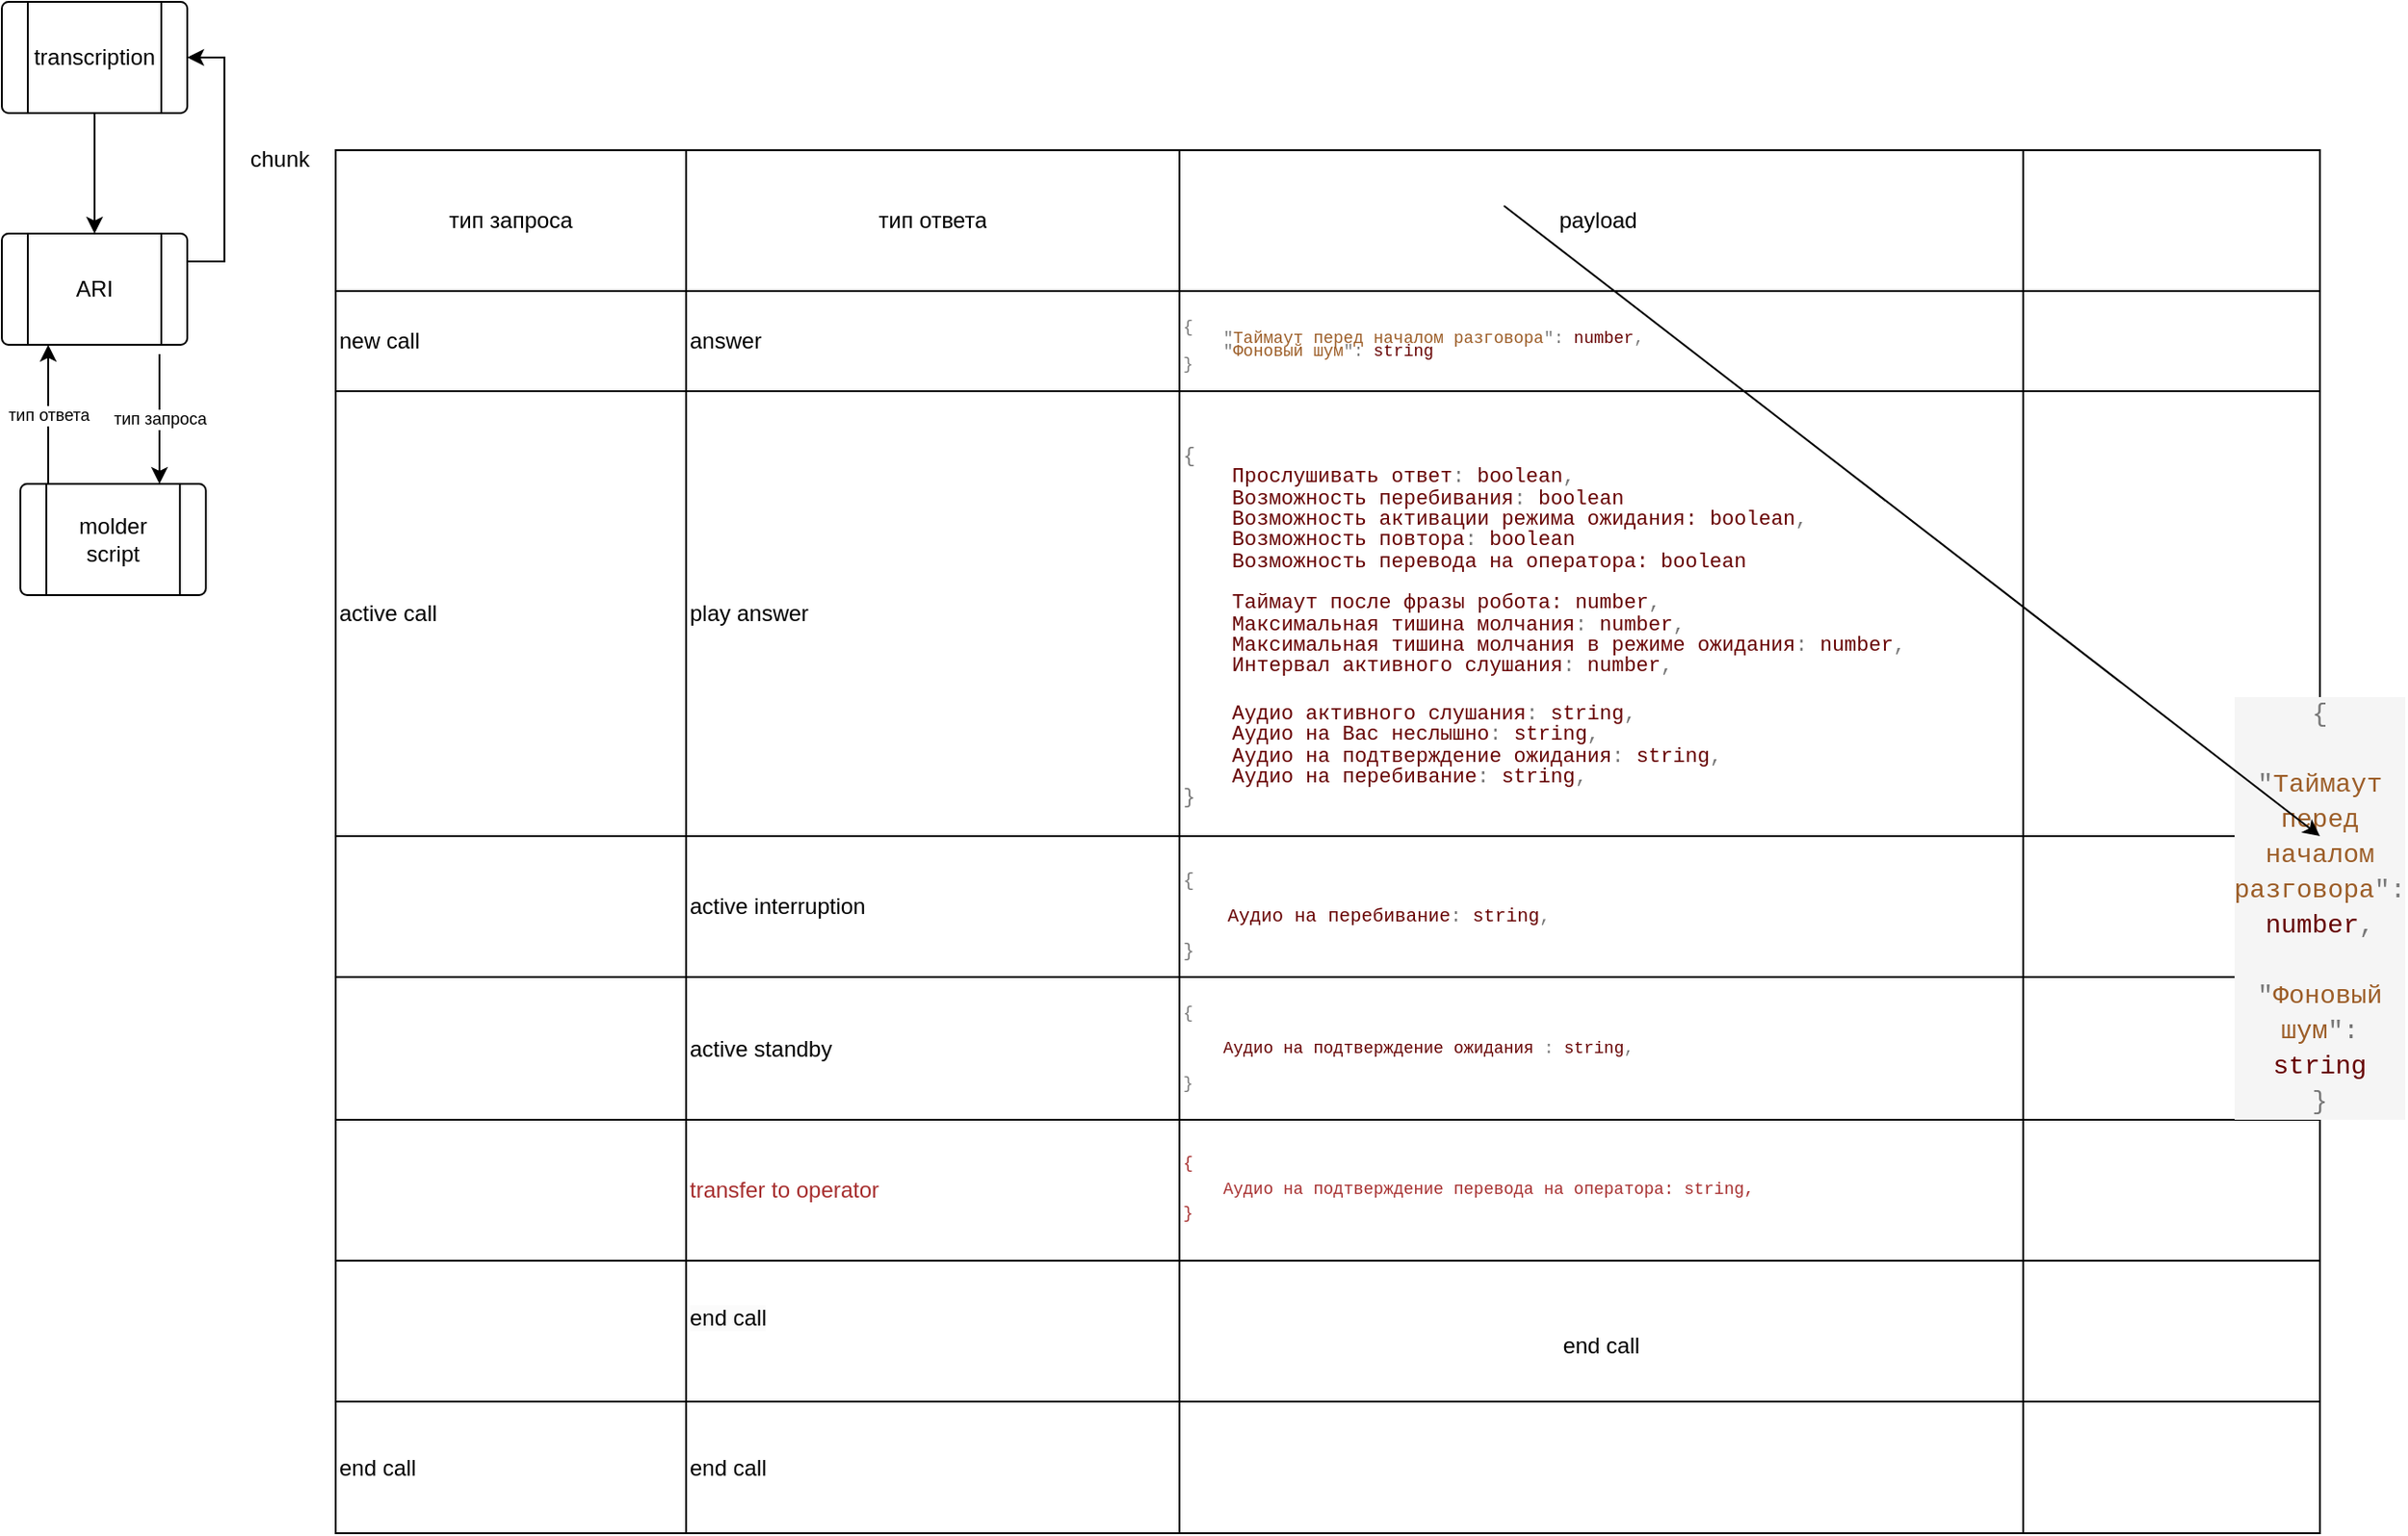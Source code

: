 <mxfile version="20.8.3" type="github">
  <diagram id="R2lEEEUBdFMjLlhIrx00" name="Page-1">
    <mxGraphModel dx="1061" dy="614" grid="1" gridSize="10" guides="1" tooltips="1" connect="1" arrows="1" fold="1" page="1" pageScale="1" pageWidth="850" pageHeight="1100" math="0" shadow="0" extFonts="Permanent Marker^https://fonts.googleapis.com/css?family=Permanent+Marker">
      <root>
        <object label="" id="0">
          <mxCell />
        </object>
        <mxCell id="1" parent="0" />
        <mxCell id="zZJDBr4B8ybU85FiS5dK-38" value="" style="group" vertex="1" connectable="0" parent="1">
          <mxGeometry x="50" y="320" width="100" height="60" as="geometry" />
        </mxCell>
        <mxCell id="zZJDBr4B8ybU85FiS5dK-36" value="" style="verticalLabelPosition=bottom;verticalAlign=top;html=1;shape=process;whiteSpace=wrap;rounded=1;size=0.14;arcSize=6;" vertex="1" parent="zZJDBr4B8ybU85FiS5dK-38">
          <mxGeometry width="100" height="60" as="geometry" />
        </mxCell>
        <mxCell id="zZJDBr4B8ybU85FiS5dK-37" value="molder&lt;br&gt;script" style="text;html=1;strokeColor=none;fillColor=none;align=center;verticalAlign=middle;whiteSpace=wrap;rounded=0;" vertex="1" parent="zZJDBr4B8ybU85FiS5dK-38">
          <mxGeometry x="20" y="15" width="60" height="30" as="geometry" />
        </mxCell>
        <mxCell id="zZJDBr4B8ybU85FiS5dK-39" value="" style="group" vertex="1" connectable="0" parent="1">
          <mxGeometry x="40" y="170" width="100" height="60" as="geometry" />
        </mxCell>
        <mxCell id="zZJDBr4B8ybU85FiS5dK-34" value="" style="verticalLabelPosition=bottom;verticalAlign=top;html=1;shape=process;whiteSpace=wrap;rounded=1;size=0.14;arcSize=6;" vertex="1" parent="zZJDBr4B8ybU85FiS5dK-39">
          <mxGeometry y="15" width="100" height="60" as="geometry" />
        </mxCell>
        <mxCell id="zZJDBr4B8ybU85FiS5dK-35" value="ARI" style="text;html=1;strokeColor=none;fillColor=none;align=center;verticalAlign=middle;whiteSpace=wrap;rounded=0;" vertex="1" parent="zZJDBr4B8ybU85FiS5dK-39">
          <mxGeometry x="20" y="30" width="60" height="30" as="geometry" />
        </mxCell>
        <mxCell id="zZJDBr4B8ybU85FiS5dK-40" value="" style="group" vertex="1" connectable="0" parent="1">
          <mxGeometry x="40" y="60" width="100" height="60" as="geometry" />
        </mxCell>
        <mxCell id="zZJDBr4B8ybU85FiS5dK-32" value="" style="verticalLabelPosition=bottom;verticalAlign=top;html=1;shape=process;whiteSpace=wrap;rounded=1;size=0.14;arcSize=6;" vertex="1" parent="zZJDBr4B8ybU85FiS5dK-40">
          <mxGeometry width="100" height="60" as="geometry" />
        </mxCell>
        <mxCell id="zZJDBr4B8ybU85FiS5dK-33" value="transcription" style="text;html=1;strokeColor=none;fillColor=none;align=center;verticalAlign=middle;whiteSpace=wrap;rounded=0;" vertex="1" parent="zZJDBr4B8ybU85FiS5dK-40">
          <mxGeometry x="20" y="15" width="60" height="30" as="geometry" />
        </mxCell>
        <mxCell id="zZJDBr4B8ybU85FiS5dK-45" value="" style="edgeStyle=orthogonalEdgeStyle;rounded=0;orthogonalLoop=1;jettySize=auto;html=1;entryX=1;entryY=0.5;entryDx=0;entryDy=0;" edge="1" parent="1" source="zZJDBr4B8ybU85FiS5dK-34" target="zZJDBr4B8ybU85FiS5dK-32">
          <mxGeometry relative="1" as="geometry">
            <Array as="points">
              <mxPoint x="160" y="200" />
              <mxPoint x="160" y="90" />
            </Array>
          </mxGeometry>
        </mxCell>
        <mxCell id="zZJDBr4B8ybU85FiS5dK-46" value="chunk" style="text;html=1;strokeColor=none;fillColor=none;align=center;verticalAlign=middle;whiteSpace=wrap;rounded=0;" vertex="1" parent="1">
          <mxGeometry x="160" y="130" width="60" height="30" as="geometry" />
        </mxCell>
        <mxCell id="zZJDBr4B8ybU85FiS5dK-48" style="edgeStyle=orthogonalEdgeStyle;rounded=0;orthogonalLoop=1;jettySize=auto;html=1;exitX=0.5;exitY=1;exitDx=0;exitDy=0;entryX=0.5;entryY=0;entryDx=0;entryDy=0;" edge="1" parent="1" source="zZJDBr4B8ybU85FiS5dK-32" target="zZJDBr4B8ybU85FiS5dK-34">
          <mxGeometry relative="1" as="geometry" />
        </mxCell>
        <mxCell id="zZJDBr4B8ybU85FiS5dK-64" value="" style="shape=table;startSize=0;container=1;collapsible=0;childLayout=tableLayout;" vertex="1" parent="1">
          <mxGeometry x="220" y="140" width="1070" height="746" as="geometry" />
        </mxCell>
        <mxCell id="zZJDBr4B8ybU85FiS5dK-65" value="" style="shape=tableRow;horizontal=0;startSize=0;swimlaneHead=0;swimlaneBody=0;top=0;left=0;bottom=0;right=0;collapsible=0;dropTarget=0;fillColor=none;points=[[0,0.5],[1,0.5]];portConstraint=eastwest;" vertex="1" parent="zZJDBr4B8ybU85FiS5dK-64">
          <mxGeometry width="1070" height="76" as="geometry" />
        </mxCell>
        <mxCell id="zZJDBr4B8ybU85FiS5dK-66" value="тип запроса" style="shape=partialRectangle;html=1;whiteSpace=wrap;connectable=0;overflow=hidden;fillColor=none;top=0;left=0;bottom=0;right=0;pointerEvents=1;" vertex="1" parent="zZJDBr4B8ybU85FiS5dK-65">
          <mxGeometry width="189" height="76" as="geometry">
            <mxRectangle width="189" height="76" as="alternateBounds" />
          </mxGeometry>
        </mxCell>
        <mxCell id="zZJDBr4B8ybU85FiS5dK-67" value="тип ответа" style="shape=partialRectangle;html=1;whiteSpace=wrap;connectable=0;overflow=hidden;fillColor=none;top=0;left=0;bottom=0;right=0;pointerEvents=1;" vertex="1" parent="zZJDBr4B8ybU85FiS5dK-65">
          <mxGeometry x="189" width="266" height="76" as="geometry">
            <mxRectangle width="266" height="76" as="alternateBounds" />
          </mxGeometry>
        </mxCell>
        <mxCell id="zZJDBr4B8ybU85FiS5dK-68" value="payload&amp;nbsp;" style="shape=partialRectangle;html=1;whiteSpace=wrap;connectable=0;overflow=hidden;fillColor=none;top=0;left=0;bottom=0;right=0;pointerEvents=1;" vertex="1" parent="zZJDBr4B8ybU85FiS5dK-65">
          <mxGeometry x="455" width="455" height="76" as="geometry">
            <mxRectangle width="455" height="76" as="alternateBounds" />
          </mxGeometry>
        </mxCell>
        <mxCell id="zZJDBr4B8ybU85FiS5dK-69" value="" style="shape=partialRectangle;html=1;whiteSpace=wrap;connectable=0;overflow=hidden;fillColor=none;top=0;left=0;bottom=0;right=0;pointerEvents=1;" vertex="1" parent="zZJDBr4B8ybU85FiS5dK-65">
          <mxGeometry x="910" width="160" height="76" as="geometry">
            <mxRectangle width="160" height="76" as="alternateBounds" />
          </mxGeometry>
        </mxCell>
        <mxCell id="zZJDBr4B8ybU85FiS5dK-70" value="" style="shape=tableRow;horizontal=0;startSize=0;swimlaneHead=0;swimlaneBody=0;top=0;left=0;bottom=0;right=0;collapsible=0;dropTarget=0;fillColor=none;points=[[0,0.5],[1,0.5]];portConstraint=eastwest;" vertex="1" parent="zZJDBr4B8ybU85FiS5dK-64">
          <mxGeometry y="76" width="1070" height="54" as="geometry" />
        </mxCell>
        <mxCell id="zZJDBr4B8ybU85FiS5dK-71" value="new call" style="shape=partialRectangle;html=1;whiteSpace=wrap;connectable=0;overflow=hidden;fillColor=none;top=0;left=0;bottom=0;right=0;pointerEvents=1;align=left;" vertex="1" parent="zZJDBr4B8ybU85FiS5dK-70">
          <mxGeometry width="189" height="54" as="geometry">
            <mxRectangle width="189" height="54" as="alternateBounds" />
          </mxGeometry>
        </mxCell>
        <mxCell id="zZJDBr4B8ybU85FiS5dK-72" value="answer" style="shape=partialRectangle;html=1;whiteSpace=wrap;connectable=0;overflow=hidden;fillColor=none;top=0;left=0;bottom=0;right=0;pointerEvents=1;align=left;" vertex="1" parent="zZJDBr4B8ybU85FiS5dK-70">
          <mxGeometry x="189" width="266" height="54" as="geometry">
            <mxRectangle width="266" height="54" as="alternateBounds" />
          </mxGeometry>
        </mxCell>
        <mxCell id="zZJDBr4B8ybU85FiS5dK-73" value="&lt;font style=&quot;font-size: 9px;&quot;&gt;&lt;br&gt;&lt;/font&gt;&lt;div style=&quot;border-color: var(--border-color); color: rgb(51, 51, 51); font-family: Consolas, &amp;quot;Courier New&amp;quot;, monospace; font-style: normal; font-variant-ligatures: normal; font-variant-caps: normal; font-weight: 400; letter-spacing: normal; orphans: 2; text-indent: 0px; text-transform: none; widows: 2; word-spacing: 0px; -webkit-text-stroke-width: 0px; text-decoration-thickness: initial; text-decoration-style: initial; text-decoration-color: initial; line-height: 6.6px; font-size: 9px;&quot;&gt;&lt;span style=&quot;border-color: var(--border-color); color: rgb(119, 119, 119);&quot;&gt;&lt;font style=&quot;font-size: 9px;&quot;&gt;{&lt;/font&gt;&lt;/span&gt;&lt;/div&gt;&lt;div style=&quot;border-color: var(--border-color); color: rgb(51, 51, 51); font-family: Consolas, &amp;quot;Courier New&amp;quot;, monospace; font-style: normal; font-variant-ligatures: normal; font-variant-caps: normal; font-weight: 400; letter-spacing: normal; orphans: 2; text-indent: 0px; text-transform: none; widows: 2; word-spacing: 0px; -webkit-text-stroke-width: 0px; text-decoration-thickness: initial; text-decoration-style: initial; text-decoration-color: initial; line-height: 6.6px; font-size: 9px;&quot;&gt;&lt;font style=&quot;font-size: 9px;&quot;&gt;&amp;nbsp; &amp;nbsp;&lt;span&gt;&amp;nbsp;&lt;/span&gt;&lt;span style=&quot;border-color: var(--border-color); color: rgb(119, 119, 119);&quot;&gt;&quot;&lt;/span&gt;&lt;span style=&quot;border-color: var(--border-color); color: rgb(156, 93, 39);&quot;&gt;Таймаут перед началом разговора&lt;/span&gt;&lt;span style=&quot;border-color: var(--border-color); color: rgb(119, 119, 119);&quot;&gt;&quot;&lt;/span&gt;&lt;span style=&quot;border-color: var(--border-color); color: rgb(119, 119, 119);&quot;&gt;:&lt;/span&gt;&lt;span&gt;&amp;nbsp;&lt;/span&gt;&lt;span style=&quot;border-color: var(--border-color); color: rgb(102, 0, 0);&quot;&gt;number&lt;/span&gt;&lt;span style=&quot;border-color: var(--border-color); color: rgb(119, 119, 119);&quot;&gt;,&lt;/span&gt;&lt;/font&gt;&lt;/div&gt;&lt;div style=&quot;border-color: var(--border-color); color: rgb(51, 51, 51); font-family: Consolas, &amp;quot;Courier New&amp;quot;, monospace; font-style: normal; font-variant-ligatures: normal; font-variant-caps: normal; font-weight: 400; letter-spacing: normal; orphans: 2; text-indent: 0px; text-transform: none; widows: 2; word-spacing: 0px; -webkit-text-stroke-width: 0px; text-decoration-thickness: initial; text-decoration-style: initial; text-decoration-color: initial; line-height: 6.6px; font-size: 9px;&quot;&gt;&lt;font style=&quot;font-size: 9px;&quot;&gt;&amp;nbsp; &amp;nbsp;&lt;span&gt;&amp;nbsp;&lt;/span&gt;&lt;span style=&quot;border-color: var(--border-color); color: rgb(119, 119, 119);&quot;&gt;&quot;&lt;/span&gt;&lt;span style=&quot;border-color: var(--border-color); color: rgb(156, 93, 39);&quot;&gt;Фоновый шум&lt;/span&gt;&lt;span style=&quot;border-color: var(--border-color); color: rgb(119, 119, 119);&quot;&gt;&quot;&lt;/span&gt;&lt;span style=&quot;border-color: var(--border-color); color: rgb(119, 119, 119);&quot;&gt;:&lt;/span&gt;&lt;span&gt;&amp;nbsp;&lt;/span&gt;&lt;span style=&quot;border-color: var(--border-color); color: rgb(102, 0, 0);&quot;&gt;string&lt;/span&gt;&lt;/font&gt;&lt;/div&gt;&lt;div style=&quot;border-color: var(--border-color); color: rgb(51, 51, 51); font-family: Consolas, &amp;quot;Courier New&amp;quot;, monospace; font-style: normal; font-variant-ligatures: normal; font-variant-caps: normal; font-weight: 400; letter-spacing: normal; orphans: 2; text-indent: 0px; text-transform: none; widows: 2; word-spacing: 0px; -webkit-text-stroke-width: 0px; text-decoration-thickness: initial; text-decoration-style: initial; text-decoration-color: initial; line-height: 6.6px; font-size: 9px;&quot;&gt;&lt;span style=&quot;border-color: var(--border-color); color: rgb(119, 119, 119);&quot;&gt;&lt;font style=&quot;font-size: 9px;&quot;&gt;}&lt;/font&gt;&lt;/span&gt;&lt;/div&gt;&lt;br&gt;" style="shape=partialRectangle;html=1;whiteSpace=wrap;connectable=0;overflow=hidden;fillColor=none;top=0;left=0;bottom=0;right=0;pointerEvents=1;align=left;" vertex="1" parent="zZJDBr4B8ybU85FiS5dK-70">
          <mxGeometry x="455" width="455" height="54" as="geometry">
            <mxRectangle width="455" height="54" as="alternateBounds" />
          </mxGeometry>
        </mxCell>
        <mxCell id="zZJDBr4B8ybU85FiS5dK-74" value="" style="shape=partialRectangle;html=1;whiteSpace=wrap;connectable=0;overflow=hidden;fillColor=none;top=0;left=0;bottom=0;right=0;pointerEvents=1;" vertex="1" parent="zZJDBr4B8ybU85FiS5dK-70">
          <mxGeometry x="910" width="160" height="54" as="geometry">
            <mxRectangle width="160" height="54" as="alternateBounds" />
          </mxGeometry>
        </mxCell>
        <mxCell id="zZJDBr4B8ybU85FiS5dK-75" value="" style="shape=tableRow;horizontal=0;startSize=0;swimlaneHead=0;swimlaneBody=0;top=0;left=0;bottom=0;right=0;collapsible=0;dropTarget=0;fillColor=none;points=[[0,0.5],[1,0.5]];portConstraint=eastwest;" vertex="1" parent="zZJDBr4B8ybU85FiS5dK-64">
          <mxGeometry y="130" width="1070" height="240" as="geometry" />
        </mxCell>
        <mxCell id="zZJDBr4B8ybU85FiS5dK-76" value="active call" style="shape=partialRectangle;html=1;whiteSpace=wrap;connectable=0;overflow=hidden;fillColor=none;top=0;left=0;bottom=0;right=0;pointerEvents=1;align=left;" vertex="1" parent="zZJDBr4B8ybU85FiS5dK-75">
          <mxGeometry width="189" height="240" as="geometry">
            <mxRectangle width="189" height="240" as="alternateBounds" />
          </mxGeometry>
        </mxCell>
        <mxCell id="zZJDBr4B8ybU85FiS5dK-77" value="play answer" style="shape=partialRectangle;html=1;whiteSpace=wrap;connectable=0;overflow=hidden;fillColor=none;top=0;left=0;bottom=0;right=0;pointerEvents=1;align=left;" vertex="1" parent="zZJDBr4B8ybU85FiS5dK-75">
          <mxGeometry x="189" width="266" height="240" as="geometry">
            <mxRectangle width="266" height="240" as="alternateBounds" />
          </mxGeometry>
        </mxCell>
        <mxCell id="zZJDBr4B8ybU85FiS5dK-78" value="&lt;br&gt;&lt;div style=&quot;border-color: var(--border-color); color: rgb(51, 51, 51); font-family: Consolas, &amp;quot;Courier New&amp;quot;, monospace; font-size: 11px; font-style: normal; font-variant-ligatures: normal; font-variant-caps: normal; font-weight: 400; letter-spacing: normal; orphans: 2; text-indent: 0px; text-transform: none; widows: 2; word-spacing: 0px; -webkit-text-stroke-width: 0px; text-decoration-thickness: initial; text-decoration-style: initial; text-decoration-color: initial; line-height: 11.33px;&quot;&gt;&lt;span style=&quot;border-color: var(--border-color); color: rgb(119, 119, 119);&quot;&gt;{&lt;/span&gt;&lt;/div&gt;&lt;div style=&quot;border-color: var(--border-color); color: rgb(51, 51, 51); font-family: Consolas, &amp;quot;Courier New&amp;quot;, monospace; font-size: 11px; font-style: normal; font-variant-ligatures: normal; font-variant-caps: normal; font-weight: 400; letter-spacing: normal; orphans: 2; text-indent: 0px; text-transform: none; widows: 2; word-spacing: 0px; -webkit-text-stroke-width: 0px; text-decoration-thickness: initial; text-decoration-style: initial; text-decoration-color: initial; line-height: 11.33px;&quot;&gt;&amp;nbsp; &amp;nbsp;&lt;span&gt;&amp;nbsp;&lt;/span&gt;&lt;span style=&quot;border-color: var(--border-color); color: rgb(102, 0, 0);&quot;&gt;Прослушивать&lt;/span&gt;&lt;span&gt;&amp;nbsp;&lt;/span&gt;&lt;span style=&quot;border-color: var(--border-color); color: rgb(102, 0, 0);&quot;&gt;ответ&lt;/span&gt;&lt;span style=&quot;border-color: var(--border-color); color: rgb(119, 119, 119);&quot;&gt;:&lt;/span&gt;&lt;span&gt;&amp;nbsp;&lt;/span&gt;&lt;span style=&quot;border-color: var(--border-color); color: rgb(102, 0, 0);&quot;&gt;boolean&lt;/span&gt;&lt;span style=&quot;border-color: var(--border-color); color: rgb(119, 119, 119);&quot;&gt;,&lt;/span&gt;&lt;/div&gt;&lt;div style=&quot;border-color: var(--border-color); color: rgb(51, 51, 51); font-family: Consolas, &amp;quot;Courier New&amp;quot;, monospace; font-size: 11px; font-style: normal; font-variant-ligatures: normal; font-variant-caps: normal; font-weight: 400; letter-spacing: normal; orphans: 2; text-indent: 0px; text-transform: none; widows: 2; word-spacing: 0px; -webkit-text-stroke-width: 0px; text-decoration-thickness: initial; text-decoration-style: initial; text-decoration-color: initial; line-height: 11.33px;&quot;&gt;&amp;nbsp; &amp;nbsp;&lt;span&gt;&amp;nbsp;&lt;/span&gt;&lt;span style=&quot;border-color: var(--border-color); color: rgb(102, 0, 0);&quot;&gt;Возможность&lt;/span&gt;&lt;span&gt;&amp;nbsp;&lt;/span&gt;&lt;span style=&quot;border-color: var(--border-color); color: rgb(102, 0, 0);&quot;&gt;перебивания&lt;/span&gt;&lt;span style=&quot;border-color: var(--border-color); color: rgb(119, 119, 119);&quot;&gt;:&lt;/span&gt;&lt;span&gt;&amp;nbsp;&lt;/span&gt;&lt;span style=&quot;border-color: var(--border-color); color: rgb(102, 0, 0);&quot;&gt;boolean&lt;/span&gt;&lt;/div&gt;&lt;div style=&quot;border-color: var(--border-color); color: rgb(51, 51, 51); font-family: Consolas, &amp;quot;Courier New&amp;quot;, monospace; font-size: 11px; font-style: normal; font-variant-ligatures: normal; font-variant-caps: normal; font-weight: 400; letter-spacing: normal; orphans: 2; text-indent: 0px; text-transform: none; widows: 2; word-spacing: 0px; -webkit-text-stroke-width: 0px; text-decoration-thickness: initial; text-decoration-style: initial; text-decoration-color: initial; line-height: 11.33px;&quot;&gt;&amp;nbsp; &amp;nbsp;&lt;span&gt;&amp;nbsp;&lt;/span&gt;&lt;span style=&quot;border-color: var(--border-color); color: rgb(102, 0, 0);&quot;&gt;Возможность&lt;/span&gt;&lt;span&gt;&amp;nbsp;&lt;/span&gt;&lt;span style=&quot;border-color: var(--border-color); color: rgb(102, 0, 0);&quot;&gt;активации&lt;/span&gt;&lt;span&gt;&amp;nbsp;&lt;/span&gt;&lt;span style=&quot;border-color: var(--border-color); color: rgb(102, 0, 0);&quot;&gt;режима&lt;/span&gt;&lt;span&gt;&amp;nbsp;&lt;/span&gt;&lt;span style=&quot;border-color: var(--border-color); color: rgb(102, 0, 0);&quot;&gt;ожидания:&lt;/span&gt;&lt;span&gt;&amp;nbsp;&lt;/span&gt;&lt;span style=&quot;border-color: var(--border-color); color: rgb(102, 0, 0);&quot;&gt;boolean&lt;/span&gt;&lt;span style=&quot;border-color: var(--border-color); color: rgb(119, 119, 119);&quot;&gt;,&lt;/span&gt;&lt;/div&gt;&lt;div style=&quot;border-color: var(--border-color); color: rgb(51, 51, 51); font-family: Consolas, &amp;quot;Courier New&amp;quot;, monospace; font-size: 11px; font-style: normal; font-variant-ligatures: normal; font-variant-caps: normal; font-weight: 400; letter-spacing: normal; orphans: 2; text-indent: 0px; text-transform: none; widows: 2; word-spacing: 0px; -webkit-text-stroke-width: 0px; text-decoration-thickness: initial; text-decoration-style: initial; text-decoration-color: initial; line-height: 11.33px;&quot;&gt;&amp;nbsp; &amp;nbsp;&lt;span&gt;&amp;nbsp;&lt;/span&gt;&lt;span style=&quot;border-color: var(--border-color); color: rgb(102, 0, 0);&quot;&gt;Возможность&lt;/span&gt;&lt;span&gt;&amp;nbsp;&lt;/span&gt;&lt;span style=&quot;border-color: var(--border-color); color: rgb(102, 0, 0);&quot;&gt;повтора&lt;/span&gt;&lt;span style=&quot;border-color: var(--border-color); color: rgb(119, 119, 119);&quot;&gt;:&lt;/span&gt;&lt;span&gt;&amp;nbsp;&lt;/span&gt;&lt;span style=&quot;border-color: var(--border-color); color: rgb(102, 0, 0);&quot;&gt;boolean&lt;/span&gt;&lt;/div&gt;&lt;div style=&quot;border-color: var(--border-color); color: rgb(51, 51, 51); font-family: Consolas, &amp;quot;Courier New&amp;quot;, monospace; font-size: 11px; font-style: normal; font-variant-ligatures: normal; font-variant-caps: normal; font-weight: 400; letter-spacing: normal; orphans: 2; text-indent: 0px; text-transform: none; widows: 2; word-spacing: 0px; -webkit-text-stroke-width: 0px; text-decoration-thickness: initial; text-decoration-style: initial; text-decoration-color: initial; line-height: 11.33px;&quot;&gt;&amp;nbsp; &amp;nbsp;&lt;span&gt;&amp;nbsp;&lt;/span&gt;&lt;span style=&quot;border-color: var(--border-color); color: rgb(102, 0, 0);&quot;&gt;Возможность&lt;/span&gt;&lt;span&gt;&amp;nbsp;&lt;/span&gt;&lt;span style=&quot;border-color: var(--border-color); color: rgb(102, 0, 0);&quot;&gt;перевода&lt;/span&gt;&lt;span&gt;&amp;nbsp;&lt;/span&gt;&lt;span style=&quot;border-color: var(--border-color); color: rgb(102, 0, 0);&quot;&gt;на&lt;/span&gt;&lt;span&gt;&amp;nbsp;&lt;/span&gt;&lt;span style=&quot;border-color: var(--border-color); color: rgb(102, 0, 0);&quot;&gt;оператора&lt;/span&gt;&lt;span style=&quot;border-color: var(--border-color); color: rgb(102, 0, 0);&quot;&gt;: boolean&lt;/span&gt;&lt;/div&gt;&lt;div style=&quot;border-color: var(--border-color); color: rgb(51, 51, 51); font-family: Consolas, &amp;quot;Courier New&amp;quot;, monospace; font-size: 11px; font-style: normal; font-variant-ligatures: normal; font-variant-caps: normal; font-weight: 400; letter-spacing: normal; orphans: 2; text-indent: 0px; text-transform: none; widows: 2; word-spacing: 0px; -webkit-text-stroke-width: 0px; text-decoration-thickness: initial; text-decoration-style: initial; text-decoration-color: initial; line-height: 11.33px;&quot;&gt;&amp;nbsp; &amp;nbsp;&lt;/div&gt;&lt;div style=&quot;border-color: var(--border-color); color: rgb(51, 51, 51); font-family: Consolas, &amp;quot;Courier New&amp;quot;, monospace; font-size: 11px; font-style: normal; font-variant-ligatures: normal; font-variant-caps: normal; font-weight: 400; letter-spacing: normal; orphans: 2; text-indent: 0px; text-transform: none; widows: 2; word-spacing: 0px; -webkit-text-stroke-width: 0px; text-decoration-thickness: initial; text-decoration-style: initial; text-decoration-color: initial; line-height: 11.33px;&quot;&gt;&amp;nbsp; &amp;nbsp;&lt;span&gt;&amp;nbsp;&lt;/span&gt;&lt;span style=&quot;border-color: var(--border-color); color: rgb(102, 0, 0);&quot;&gt;Таймаут&lt;/span&gt;&lt;span&gt;&amp;nbsp;&lt;/span&gt;&lt;span style=&quot;border-color: var(--border-color); color: rgb(102, 0, 0);&quot;&gt;после&lt;/span&gt;&lt;span&gt;&amp;nbsp;&lt;/span&gt;&lt;span style=&quot;border-color: var(--border-color); color: rgb(102, 0, 0);&quot;&gt;фразы&lt;/span&gt;&lt;span&gt;&amp;nbsp;&lt;/span&gt;&lt;span style=&quot;border-color: var(--border-color); color: rgb(102, 0, 0);&quot;&gt;робота:&lt;/span&gt;&lt;span&gt;&amp;nbsp;&lt;/span&gt;&lt;span style=&quot;border-color: var(--border-color); color: rgb(102, 0, 0);&quot;&gt;number&lt;/span&gt;&lt;span style=&quot;border-color: var(--border-color); color: rgb(119, 119, 119);&quot;&gt;,&lt;/span&gt;&lt;/div&gt;&lt;div style=&quot;border-color: var(--border-color); color: rgb(51, 51, 51); font-family: Consolas, &amp;quot;Courier New&amp;quot;, monospace; font-size: 11px; font-style: normal; font-variant-ligatures: normal; font-variant-caps: normal; font-weight: 400; letter-spacing: normal; orphans: 2; text-indent: 0px; text-transform: none; widows: 2; word-spacing: 0px; -webkit-text-stroke-width: 0px; text-decoration-thickness: initial; text-decoration-style: initial; text-decoration-color: initial; line-height: 11.33px;&quot;&gt;&amp;nbsp; &amp;nbsp;&lt;span&gt;&amp;nbsp;&lt;/span&gt;&lt;span style=&quot;border-color: var(--border-color); color: rgb(102, 0, 0);&quot;&gt;Максимальная&lt;/span&gt;&lt;span&gt;&amp;nbsp;&lt;/span&gt;&lt;span style=&quot;border-color: var(--border-color); color: rgb(102, 0, 0);&quot;&gt;тишина&lt;/span&gt;&lt;span&gt;&amp;nbsp;&lt;/span&gt;&lt;span style=&quot;border-color: var(--border-color); color: rgb(102, 0, 0);&quot;&gt;молчания&lt;/span&gt;&lt;span style=&quot;border-color: var(--border-color); color: rgb(119, 119, 119);&quot;&gt;:&lt;/span&gt;&lt;span&gt;&amp;nbsp;&lt;/span&gt;&lt;span style=&quot;border-color: var(--border-color); color: rgb(102, 0, 0);&quot;&gt;number&lt;/span&gt;&lt;span style=&quot;border-color: var(--border-color); color: rgb(119, 119, 119);&quot;&gt;,&lt;/span&gt;&lt;/div&gt;&lt;div style=&quot;border-color: var(--border-color); color: rgb(51, 51, 51); font-family: Consolas, &amp;quot;Courier New&amp;quot;, monospace; font-size: 11px; font-style: normal; font-variant-ligatures: normal; font-variant-caps: normal; font-weight: 400; letter-spacing: normal; orphans: 2; text-indent: 0px; text-transform: none; widows: 2; word-spacing: 0px; -webkit-text-stroke-width: 0px; text-decoration-thickness: initial; text-decoration-style: initial; text-decoration-color: initial; line-height: 11.33px;&quot;&gt;&amp;nbsp; &amp;nbsp;&lt;span&gt;&amp;nbsp;&lt;/span&gt;&lt;span style=&quot;border-color: var(--border-color); color: rgb(102, 0, 0);&quot;&gt;Максимальная&lt;/span&gt;&lt;span&gt;&amp;nbsp;&lt;/span&gt;&lt;span style=&quot;border-color: var(--border-color); color: rgb(102, 0, 0);&quot;&gt;тишина&lt;/span&gt;&lt;span&gt;&amp;nbsp;&lt;/span&gt;&lt;span style=&quot;border-color: var(--border-color); color: rgb(102, 0, 0);&quot;&gt;молчания&lt;/span&gt;&lt;span&gt;&amp;nbsp;&lt;/span&gt;&lt;span style=&quot;border-color: var(--border-color); color: rgb(102, 0, 0);&quot;&gt;в&lt;/span&gt;&lt;span&gt;&amp;nbsp;&lt;/span&gt;&lt;span style=&quot;border-color: var(--border-color); color: rgb(102, 0, 0);&quot;&gt;режиме&lt;/span&gt;&lt;span&gt;&amp;nbsp;&lt;/span&gt;&lt;span style=&quot;border-color: var(--border-color); color: rgb(102, 0, 0);&quot;&gt;ожидания&lt;/span&gt;&lt;span style=&quot;border-color: var(--border-color); color: rgb(119, 119, 119);&quot;&gt;:&lt;/span&gt;&lt;span&gt;&amp;nbsp;&lt;/span&gt;&lt;span style=&quot;border-color: var(--border-color); color: rgb(102, 0, 0);&quot;&gt;number&lt;/span&gt;&lt;span style=&quot;border-color: var(--border-color); color: rgb(119, 119, 119);&quot;&gt;,&lt;/span&gt;&lt;/div&gt;&lt;div style=&quot;border-color: var(--border-color); font-family: Consolas, &amp;quot;Courier New&amp;quot;, monospace; font-size: 11px; font-style: normal; font-variant-ligatures: normal; font-variant-caps: normal; font-weight: 400; letter-spacing: normal; orphans: 2; text-indent: 0px; text-transform: none; widows: 2; word-spacing: 0px; -webkit-text-stroke-width: 0px; text-decoration-thickness: initial; text-decoration-style: initial; text-decoration-color: initial; line-height: 11.33px;&quot;&gt;&lt;font color=&quot;#333333&quot;&gt;&amp;nbsp; &amp;nbsp;&lt;/font&gt;&lt;span style=&quot;color: rgb(51, 51, 51);&quot;&gt;&amp;nbsp;&lt;/span&gt;&lt;span style=&quot;color: rgb(102, 0, 0); border-color: var(--border-color);&quot;&gt;Интервал&lt;/span&gt;&lt;span style=&quot;color: rgb(51, 51, 51);&quot;&gt;&amp;nbsp;&lt;/span&gt;&lt;span style=&quot;color: rgb(102, 0, 0); border-color: var(--border-color);&quot;&gt;активного&lt;/span&gt;&lt;span style=&quot;color: rgb(51, 51, 51);&quot;&gt;&amp;nbsp;&lt;/span&gt;&lt;span style=&quot;color: rgb(102, 0, 0); border-color: var(--border-color);&quot;&gt;слушания&lt;/span&gt;&lt;span style=&quot;color: rgb(119, 119, 119); border-color: var(--border-color);&quot;&gt;:&lt;/span&gt;&lt;span style=&quot;border-color: var(--border-color);&quot;&gt;&lt;font color=&quot;#333333&quot;&gt;&amp;nbsp;&lt;/font&gt;&lt;/span&gt;&lt;span style=&quot;color: rgb(102, 0, 0); border-color: var(--border-color);&quot;&gt;number&lt;/span&gt;&lt;span style=&quot;color: rgb(119, 119, 119); border-color: var(--border-color);&quot;&gt;,&lt;/span&gt;&lt;/div&gt;&lt;br style=&quot;border-color: var(--border-color); color: rgb(51, 51, 51); font-family: Consolas, &amp;quot;Courier New&amp;quot;, monospace; font-size: 11px; font-style: normal; font-variant-ligatures: normal; font-variant-caps: normal; font-weight: 400; letter-spacing: normal; orphans: 2; text-indent: 0px; text-transform: none; widows: 2; word-spacing: 0px; -webkit-text-stroke-width: 0px; text-decoration-thickness: initial; text-decoration-style: initial; text-decoration-color: initial;&quot;&gt;&lt;div style=&quot;border-color: var(--border-color); color: rgb(51, 51, 51); font-family: Consolas, &amp;quot;Courier New&amp;quot;, monospace; font-size: 11px; font-style: normal; font-variant-ligatures: normal; font-variant-caps: normal; font-weight: 400; letter-spacing: normal; orphans: 2; text-indent: 0px; text-transform: none; widows: 2; word-spacing: 0px; -webkit-text-stroke-width: 0px; text-decoration-thickness: initial; text-decoration-style: initial; text-decoration-color: initial; line-height: 11.33px;&quot;&gt;&amp;nbsp; &amp;nbsp;&lt;span&gt;&amp;nbsp;&lt;/span&gt;&lt;span style=&quot;border-color: var(--border-color); color: rgb(102, 0, 0);&quot;&gt;Аудио&lt;/span&gt;&lt;span&gt;&amp;nbsp;&lt;/span&gt;&lt;span style=&quot;border-color: var(--border-color); color: rgb(102, 0, 0);&quot;&gt;активного&lt;/span&gt;&lt;span&gt;&amp;nbsp;&lt;/span&gt;&lt;span style=&quot;border-color: var(--border-color); color: rgb(102, 0, 0);&quot;&gt;слушания&lt;/span&gt;&lt;span style=&quot;border-color: var(--border-color); color: rgb(119, 119, 119);&quot;&gt;:&lt;/span&gt;&lt;span&gt;&amp;nbsp;&lt;/span&gt;&lt;span style=&quot;border-color: var(--border-color); color: rgb(102, 0, 0);&quot;&gt;string&lt;/span&gt;&lt;span style=&quot;border-color: var(--border-color); color: rgb(119, 119, 119);&quot;&gt;,&lt;/span&gt;&lt;/div&gt;&lt;div style=&quot;border-color: var(--border-color); color: rgb(51, 51, 51); font-family: Consolas, &amp;quot;Courier New&amp;quot;, monospace; font-size: 11px; font-style: normal; font-variant-ligatures: normal; font-variant-caps: normal; font-weight: 400; letter-spacing: normal; orphans: 2; text-indent: 0px; text-transform: none; widows: 2; word-spacing: 0px; -webkit-text-stroke-width: 0px; text-decoration-thickness: initial; text-decoration-style: initial; text-decoration-color: initial; line-height: 11.33px;&quot;&gt;&amp;nbsp; &amp;nbsp;&lt;span&gt;&amp;nbsp;&lt;/span&gt;&lt;span style=&quot;border-color: var(--border-color); color: rgb(102, 0, 0);&quot;&gt;Аудио&lt;/span&gt;&lt;span&gt;&amp;nbsp;&lt;/span&gt;&lt;span style=&quot;border-color: var(--border-color); color: rgb(102, 0, 0);&quot;&gt;на&lt;/span&gt;&lt;span&gt;&amp;nbsp;&lt;/span&gt;&lt;span style=&quot;border-color: var(--border-color); color: rgb(102, 0, 0);&quot;&gt;Вас&lt;/span&gt;&lt;span&gt;&amp;nbsp;&lt;/span&gt;&lt;span style=&quot;border-color: var(--border-color); color: rgb(102, 0, 0);&quot;&gt;неслышно&lt;/span&gt;&lt;span style=&quot;border-color: var(--border-color); color: rgb(119, 119, 119);&quot;&gt;:&lt;/span&gt;&lt;span&gt;&amp;nbsp;&lt;/span&gt;&lt;span style=&quot;border-color: var(--border-color); color: rgb(102, 0, 0);&quot;&gt;string&lt;/span&gt;&lt;span style=&quot;border-color: var(--border-color); color: rgb(119, 119, 119);&quot;&gt;,&lt;/span&gt;&lt;/div&gt;&lt;div style=&quot;border-color: var(--border-color); color: rgb(51, 51, 51); font-family: Consolas, &amp;quot;Courier New&amp;quot;, monospace; font-size: 11px; font-style: normal; font-variant-ligatures: normal; font-variant-caps: normal; font-weight: 400; letter-spacing: normal; orphans: 2; text-indent: 0px; text-transform: none; widows: 2; word-spacing: 0px; -webkit-text-stroke-width: 0px; text-decoration-thickness: initial; text-decoration-style: initial; text-decoration-color: initial; line-height: 11.33px;&quot;&gt;&amp;nbsp; &amp;nbsp;&lt;span&gt;&amp;nbsp;&lt;/span&gt;&lt;span style=&quot;border-color: var(--border-color); color: rgb(102, 0, 0);&quot;&gt;Аудио&lt;/span&gt;&lt;span&gt;&amp;nbsp;&lt;/span&gt;&lt;span style=&quot;border-color: var(--border-color); color: rgb(102, 0, 0);&quot;&gt;на&lt;/span&gt;&lt;span&gt;&amp;nbsp;&lt;/span&gt;&lt;span style=&quot;border-color: var(--border-color); color: rgb(102, 0, 0);&quot;&gt;подтверждение&lt;/span&gt;&lt;span&gt;&amp;nbsp;&lt;/span&gt;&lt;span style=&quot;border-color: var(--border-color); color: rgb(102, 0, 0);&quot;&gt;ожидания&lt;/span&gt;&lt;span style=&quot;border-color: var(--border-color); color: rgb(119, 119, 119);&quot;&gt;:&lt;/span&gt;&lt;span&gt;&amp;nbsp;&lt;/span&gt;&lt;span style=&quot;border-color: var(--border-color); color: rgb(102, 0, 0);&quot;&gt;string&lt;/span&gt;&lt;span style=&quot;border-color: var(--border-color); color: rgb(119, 119, 119);&quot;&gt;,&lt;/span&gt;&lt;/div&gt;&lt;div style=&quot;border-color: var(--border-color); color: rgb(51, 51, 51); font-family: Consolas, &amp;quot;Courier New&amp;quot;, monospace; font-size: 11px; font-style: normal; font-variant-ligatures: normal; font-variant-caps: normal; font-weight: 400; letter-spacing: normal; orphans: 2; text-indent: 0px; text-transform: none; widows: 2; word-spacing: 0px; -webkit-text-stroke-width: 0px; text-decoration-thickness: initial; text-decoration-style: initial; text-decoration-color: initial; line-height: 11.33px;&quot;&gt;&amp;nbsp; &amp;nbsp;&lt;span&gt;&amp;nbsp;&lt;/span&gt;&lt;span style=&quot;border-color: var(--border-color); color: rgb(102, 0, 0);&quot;&gt;Аудио&lt;/span&gt;&lt;span&gt;&amp;nbsp;&lt;/span&gt;&lt;span style=&quot;border-color: var(--border-color); color: rgb(102, 0, 0);&quot;&gt;на&lt;/span&gt;&lt;span&gt;&amp;nbsp;&lt;/span&gt;&lt;span style=&quot;border-color: var(--border-color); color: rgb(102, 0, 0);&quot;&gt;перебивание&lt;/span&gt;&lt;span style=&quot;border-color: var(--border-color); color: rgb(119, 119, 119);&quot;&gt;:&lt;/span&gt;&lt;span&gt;&amp;nbsp;&lt;/span&gt;&lt;span style=&quot;border-color: var(--border-color); color: rgb(102, 0, 0);&quot;&gt;string&lt;/span&gt;&lt;span style=&quot;border-color: var(--border-color); color: rgb(119, 119, 119);&quot;&gt;,&lt;/span&gt;&lt;/div&gt;&lt;div style=&quot;border-color: var(--border-color); color: rgb(51, 51, 51); font-family: Consolas, &amp;quot;Courier New&amp;quot;, monospace; font-size: 11px; font-style: normal; font-variant-ligatures: normal; font-variant-caps: normal; font-weight: 400; letter-spacing: normal; orphans: 2; text-indent: 0px; text-transform: none; widows: 2; word-spacing: 0px; -webkit-text-stroke-width: 0px; text-decoration-thickness: initial; text-decoration-style: initial; text-decoration-color: initial; line-height: 11.33px;&quot;&gt;&lt;span style=&quot;border-color: var(--border-color); color: rgb(119, 119, 119);&quot;&gt;}&lt;/span&gt;&lt;/div&gt;" style="shape=partialRectangle;html=1;whiteSpace=wrap;connectable=0;overflow=hidden;fillColor=none;top=0;left=0;bottom=0;right=0;pointerEvents=1;align=left;" vertex="1" parent="zZJDBr4B8ybU85FiS5dK-75">
          <mxGeometry x="455" width="455" height="240" as="geometry">
            <mxRectangle width="455" height="240" as="alternateBounds" />
          </mxGeometry>
        </mxCell>
        <mxCell id="zZJDBr4B8ybU85FiS5dK-79" value="" style="shape=partialRectangle;html=1;whiteSpace=wrap;connectable=0;overflow=hidden;fillColor=none;top=0;left=0;bottom=0;right=0;pointerEvents=1;" vertex="1" parent="zZJDBr4B8ybU85FiS5dK-75">
          <mxGeometry x="910" width="160" height="240" as="geometry">
            <mxRectangle width="160" height="240" as="alternateBounds" />
          </mxGeometry>
        </mxCell>
        <mxCell id="zZJDBr4B8ybU85FiS5dK-80" value="" style="shape=tableRow;horizontal=0;startSize=0;swimlaneHead=0;swimlaneBody=0;top=0;left=0;bottom=0;right=0;collapsible=0;dropTarget=0;fillColor=none;points=[[0,0.5],[1,0.5]];portConstraint=eastwest;" vertex="1" parent="zZJDBr4B8ybU85FiS5dK-64">
          <mxGeometry y="370" width="1070" height="76" as="geometry" />
        </mxCell>
        <mxCell id="zZJDBr4B8ybU85FiS5dK-81" value="" style="shape=partialRectangle;html=1;whiteSpace=wrap;connectable=0;overflow=hidden;fillColor=none;top=0;left=0;bottom=0;right=0;pointerEvents=1;align=left;" vertex="1" parent="zZJDBr4B8ybU85FiS5dK-80">
          <mxGeometry width="189" height="76" as="geometry">
            <mxRectangle width="189" height="76" as="alternateBounds" />
          </mxGeometry>
        </mxCell>
        <mxCell id="zZJDBr4B8ybU85FiS5dK-82" value="active interruption" style="shape=partialRectangle;html=1;whiteSpace=wrap;connectable=0;overflow=hidden;fillColor=none;top=0;left=0;bottom=0;right=0;pointerEvents=1;align=left;" vertex="1" parent="zZJDBr4B8ybU85FiS5dK-80">
          <mxGeometry x="189" width="266" height="76" as="geometry">
            <mxRectangle width="266" height="76" as="alternateBounds" />
          </mxGeometry>
        </mxCell>
        <mxCell id="zZJDBr4B8ybU85FiS5dK-83" value="&#xa;&lt;div style=&quot;color: rgb(51, 51, 51); font-family: Consolas, &amp;quot;Courier New&amp;quot;, monospace; font-weight: normal; font-size: 10px; line-height: 19px;&quot;&gt;&lt;div style=&quot;font-size: 10px;&quot;&gt;&lt;span style=&quot;color: rgb(119, 119, 119); font-size: 10px;&quot;&gt;{&lt;/span&gt;&lt;/div&gt;&lt;div style=&quot;font-size: 10px;&quot;&gt;&lt;span style=&quot;color: rgb(51, 51, 51); font-size: 10px;&quot;&gt;&amp;nbsp; &amp;nbsp; &lt;/span&gt;&lt;span style=&quot;color: rgb(102, 0, 0); font-size: 10px;&quot;&gt;Аудио&lt;/span&gt;&lt;span style=&quot;color: rgb(51, 51, 51); font-size: 10px;&quot;&gt; &lt;/span&gt;&lt;span style=&quot;color: rgb(102, 0, 0); font-size: 10px;&quot;&gt;на&lt;/span&gt;&lt;span style=&quot;color: rgb(51, 51, 51); font-size: 10px;&quot;&gt; &lt;/span&gt;&lt;span style=&quot;color: rgb(102, 0, 0); font-size: 10px;&quot;&gt;перебивание&lt;/span&gt;&lt;span style=&quot;color: rgb(119, 119, 119); font-size: 10px;&quot;&gt;:&lt;/span&gt;&lt;span style=&quot;color: rgb(51, 51, 51); font-size: 10px;&quot;&gt; &lt;/span&gt;&lt;span style=&quot;color: rgb(102, 0, 0); font-size: 10px;&quot;&gt;string&lt;/span&gt;&lt;span style=&quot;color: rgb(119, 119, 119); font-size: 10px;&quot;&gt;,&lt;/span&gt;&lt;/div&gt;&lt;div style=&quot;font-size: 10px;&quot;&gt;&lt;span style=&quot;color: rgb(119, 119, 119); font-size: 10px;&quot;&gt;}&lt;/span&gt;&lt;/div&gt;&lt;/div&gt;&#xa;&#xa;" style="shape=partialRectangle;html=1;whiteSpace=wrap;connectable=0;overflow=hidden;fillColor=none;top=0;left=0;bottom=0;right=0;pointerEvents=1;align=left;fontSize=10;labelBackgroundColor=#FFFFFF;" vertex="1" parent="zZJDBr4B8ybU85FiS5dK-80">
          <mxGeometry x="455" width="455" height="76" as="geometry">
            <mxRectangle width="455" height="76" as="alternateBounds" />
          </mxGeometry>
        </mxCell>
        <mxCell id="zZJDBr4B8ybU85FiS5dK-84" value="" style="shape=partialRectangle;html=1;whiteSpace=wrap;connectable=0;overflow=hidden;fillColor=none;top=0;left=0;bottom=0;right=0;pointerEvents=1;" vertex="1" parent="zZJDBr4B8ybU85FiS5dK-80">
          <mxGeometry x="910" width="160" height="76" as="geometry">
            <mxRectangle width="160" height="76" as="alternateBounds" />
          </mxGeometry>
        </mxCell>
        <mxCell id="zZJDBr4B8ybU85FiS5dK-103" value="&lt;div style=&quot;color: rgb(51, 51, 51); background-color: rgb(245, 245, 245); font-family: Consolas, &amp;quot;Courier New&amp;quot;, monospace; font-size: 14px; line-height: 19px;&quot;&gt;&lt;div&gt;&lt;span style=&quot;color: #777777;&quot;&gt;{&lt;/span&gt;&lt;/div&gt;&lt;div&gt;&amp;nbsp; &amp;nbsp; &lt;span style=&quot;color: #777777;&quot;&gt;&quot;&lt;/span&gt;&lt;span style=&quot;color: #9c5d27;&quot;&gt;Таймаут перед началом разговора&lt;/span&gt;&lt;span style=&quot;color: #777777;&quot;&gt;&quot;&lt;/span&gt;&lt;span style=&quot;color: #777777;&quot;&gt;:&lt;/span&gt; &lt;span style=&quot;color: #660000;&quot;&gt;number&lt;/span&gt;&lt;span style=&quot;color: #777777;&quot;&gt;,&lt;/span&gt;&lt;/div&gt;&lt;div&gt;&amp;nbsp; &amp;nbsp; &lt;span style=&quot;color: #777777;&quot;&gt;&quot;&lt;/span&gt;&lt;span style=&quot;color: #9c5d27;&quot;&gt;Фоновый шум&lt;/span&gt;&lt;span style=&quot;color: #777777;&quot;&gt;&quot;&lt;/span&gt;&lt;span style=&quot;color: #777777;&quot;&gt;:&lt;/span&gt; &lt;span style=&quot;color: #660000;&quot;&gt;string&lt;/span&gt;&lt;/div&gt;&lt;div&gt;&lt;span style=&quot;color: #777777;&quot;&gt;}&lt;/span&gt;&lt;/div&gt;&lt;/div&gt;" style="text;html=1;strokeColor=none;fillColor=none;align=center;verticalAlign=middle;whiteSpace=wrap;rounded=0;fontSize=4;" vertex="1" parent="zZJDBr4B8ybU85FiS5dK-80">
          <mxGeometry x="1070" width="NaN" height="76" as="geometry">
            <mxRectangle width="NaN" height="76" as="alternateBounds" />
          </mxGeometry>
        </mxCell>
        <mxCell id="zZJDBr4B8ybU85FiS5dK-85" value="" style="shape=tableRow;horizontal=0;startSize=0;swimlaneHead=0;swimlaneBody=0;top=0;left=0;bottom=0;right=0;collapsible=0;dropTarget=0;fillColor=none;points=[[0,0.5],[1,0.5]];portConstraint=eastwest;" vertex="1" parent="zZJDBr4B8ybU85FiS5dK-64">
          <mxGeometry y="446" width="1070" height="77" as="geometry" />
        </mxCell>
        <mxCell id="zZJDBr4B8ybU85FiS5dK-86" value="" style="shape=partialRectangle;html=1;whiteSpace=wrap;connectable=0;overflow=hidden;fillColor=none;top=0;left=0;bottom=0;right=0;pointerEvents=1;align=left;" vertex="1" parent="zZJDBr4B8ybU85FiS5dK-85">
          <mxGeometry width="189" height="77" as="geometry">
            <mxRectangle width="189" height="77" as="alternateBounds" />
          </mxGeometry>
        </mxCell>
        <mxCell id="zZJDBr4B8ybU85FiS5dK-87" value="active standby" style="shape=partialRectangle;html=1;whiteSpace=wrap;connectable=0;overflow=hidden;fillColor=none;top=0;left=0;bottom=0;right=0;pointerEvents=1;align=left;" vertex="1" parent="zZJDBr4B8ybU85FiS5dK-85">
          <mxGeometry x="189" width="266" height="77" as="geometry">
            <mxRectangle width="266" height="77" as="alternateBounds" />
          </mxGeometry>
        </mxCell>
        <mxCell id="zZJDBr4B8ybU85FiS5dK-88" value="&lt;div style=&quot;color: rgb(51, 51, 51); font-family: Consolas, &amp;quot;Courier New&amp;quot;, monospace; font-size: 9px; line-height: 19px;&quot;&gt;&lt;div style=&quot;line-height: 19px; font-size: 9px;&quot;&gt;&lt;div style=&quot;font-size: 9px;&quot;&gt;&lt;span style=&quot;color: rgb(119, 119, 119); font-size: 9px;&quot;&gt;{&lt;/span&gt;&lt;/div&gt;&lt;div style=&quot;font-size: 9px;&quot;&gt;&amp;nbsp; &amp;nbsp; &lt;span style=&quot;color: rgb(102, 0, 0); font-size: 9px;&quot;&gt;Аудио&lt;/span&gt; &lt;span style=&quot;color: rgb(102, 0, 0); font-size: 9px;&quot;&gt;на&lt;/span&gt; &lt;span style=&quot;color: rgb(102, 0, 0); font-size: 9px;&quot;&gt;подтверждение&lt;/span&gt; &lt;span style=&quot;color: rgb(102, 0, 0); font-size: 9px;&quot;&gt;ожидания&lt;/span&gt; &lt;span style=&quot;color: rgb(119, 119, 119); font-size: 9px;&quot;&gt;:&lt;/span&gt; &lt;span style=&quot;color: rgb(102, 0, 0); font-size: 9px;&quot;&gt;string&lt;/span&gt;&lt;span style=&quot;color: rgb(119, 119, 119); font-size: 9px;&quot;&gt;,&lt;/span&gt;&lt;/div&gt;&lt;div style=&quot;font-size: 9px;&quot;&gt;&lt;span style=&quot;color: rgb(119, 119, 119); font-size: 9px;&quot;&gt;}&lt;/span&gt;&lt;/div&gt;&lt;/div&gt;&lt;/div&gt;" style="shape=partialRectangle;html=1;whiteSpace=wrap;connectable=0;overflow=hidden;fillColor=none;top=0;left=0;bottom=0;right=0;pointerEvents=1;align=left;fontSize=9;labelBackgroundColor=#FFFFFF;" vertex="1" parent="zZJDBr4B8ybU85FiS5dK-85">
          <mxGeometry x="455" width="455" height="77" as="geometry">
            <mxRectangle width="455" height="77" as="alternateBounds" />
          </mxGeometry>
        </mxCell>
        <mxCell id="zZJDBr4B8ybU85FiS5dK-89" value="" style="shape=partialRectangle;html=1;whiteSpace=wrap;connectable=0;overflow=hidden;fillColor=none;top=0;left=0;bottom=0;right=0;pointerEvents=1;" vertex="1" parent="zZJDBr4B8ybU85FiS5dK-85">
          <mxGeometry x="910" width="160" height="77" as="geometry">
            <mxRectangle width="160" height="77" as="alternateBounds" />
          </mxGeometry>
        </mxCell>
        <mxCell id="zZJDBr4B8ybU85FiS5dK-90" value="" style="shape=tableRow;horizontal=0;startSize=0;swimlaneHead=0;swimlaneBody=0;top=0;left=0;bottom=0;right=0;collapsible=0;dropTarget=0;fillColor=none;points=[[0,0.5],[1,0.5]];portConstraint=eastwest;" vertex="1" parent="zZJDBr4B8ybU85FiS5dK-64">
          <mxGeometry y="523" width="1070" height="76" as="geometry" />
        </mxCell>
        <mxCell id="zZJDBr4B8ybU85FiS5dK-91" value="" style="shape=partialRectangle;html=1;whiteSpace=wrap;connectable=0;overflow=hidden;fillColor=none;top=0;left=0;bottom=0;right=0;pointerEvents=1;align=left;" vertex="1" parent="zZJDBr4B8ybU85FiS5dK-90">
          <mxGeometry width="189" height="76" as="geometry">
            <mxRectangle width="189" height="76" as="alternateBounds" />
          </mxGeometry>
        </mxCell>
        <mxCell id="zZJDBr4B8ybU85FiS5dK-92" value="transfer to operator" style="shape=partialRectangle;html=1;whiteSpace=wrap;connectable=0;overflow=hidden;fillColor=none;top=0;left=0;bottom=0;right=0;pointerEvents=1;align=left;fontColor=#a72f2f;" vertex="1" parent="zZJDBr4B8ybU85FiS5dK-90">
          <mxGeometry x="189" width="266" height="76" as="geometry">
            <mxRectangle width="266" height="76" as="alternateBounds" />
          </mxGeometry>
        </mxCell>
        <mxCell id="zZJDBr4B8ybU85FiS5dK-93" value="&lt;div style=&quot;border-color: var(--border-color); font-family: Consolas, &amp;quot;Courier New&amp;quot;, monospace; font-size: 9px; background-color: rgb(255, 255, 255); line-height: 150%;&quot;&gt;&lt;span style=&quot;border-color: var(--border-color);&quot;&gt;{&lt;/span&gt;&lt;/div&gt;&lt;div style=&quot;border-color: var(--border-color); font-family: Consolas, &amp;quot;Courier New&amp;quot;, monospace; font-size: 9px; background-color: rgb(255, 255, 255); line-height: 150%;&quot;&gt;&lt;span style=&quot;&quot;&gt;&amp;nbsp; &amp;nbsp;&amp;nbsp;&lt;span style=&quot;border-color: var(--border-color);&quot;&gt;Аудио&lt;/span&gt;&amp;nbsp;&lt;span style=&quot;border-color: var(--border-color);&quot;&gt;на&lt;/span&gt;&amp;nbsp;&lt;span style=&quot;border-color: var(--border-color);&quot;&gt;подтверждение&lt;/span&gt;&amp;nbsp;&lt;/span&gt;&lt;font&gt;перевода на оператора&lt;/font&gt;&lt;span style=&quot;border-color: var(--border-color);&quot;&gt;:&lt;/span&gt;&lt;font&gt;&amp;nbsp;&lt;/font&gt;&lt;span style=&quot;border-color: var(--border-color);&quot;&gt;string&lt;/span&gt;&lt;span style=&quot;border-color: var(--border-color);&quot;&gt;,&lt;/span&gt;&lt;/div&gt;&lt;div style=&quot;border-color: var(--border-color); font-family: Consolas, &amp;quot;Courier New&amp;quot;, monospace; font-size: 9px; background-color: rgb(255, 255, 255); line-height: 150%;&quot;&gt;&lt;span style=&quot;border-color: var(--border-color);&quot;&gt;}&lt;/span&gt;&lt;/div&gt;" style="shape=partialRectangle;html=1;whiteSpace=wrap;connectable=0;overflow=hidden;fillColor=none;top=0;left=0;bottom=0;right=0;pointerEvents=1;align=left;fontColor=#a72f2f;" vertex="1" parent="zZJDBr4B8ybU85FiS5dK-90">
          <mxGeometry x="455" width="455" height="76" as="geometry">
            <mxRectangle width="455" height="76" as="alternateBounds" />
          </mxGeometry>
        </mxCell>
        <mxCell id="zZJDBr4B8ybU85FiS5dK-94" value="" style="shape=partialRectangle;html=1;whiteSpace=wrap;connectable=0;overflow=hidden;fillColor=none;top=0;left=0;bottom=0;right=0;pointerEvents=1;" vertex="1" parent="zZJDBr4B8ybU85FiS5dK-90">
          <mxGeometry x="910" width="160" height="76" as="geometry">
            <mxRectangle width="160" height="76" as="alternateBounds" />
          </mxGeometry>
        </mxCell>
        <mxCell id="zZJDBr4B8ybU85FiS5dK-130" style="shape=tableRow;horizontal=0;startSize=0;swimlaneHead=0;swimlaneBody=0;top=0;left=0;bottom=0;right=0;collapsible=0;dropTarget=0;fillColor=none;points=[[0,0.5],[1,0.5]];portConstraint=eastwest;" vertex="1" parent="zZJDBr4B8ybU85FiS5dK-64">
          <mxGeometry y="599" width="1070" height="76" as="geometry" />
        </mxCell>
        <mxCell id="zZJDBr4B8ybU85FiS5dK-131" style="shape=partialRectangle;html=1;whiteSpace=wrap;connectable=0;overflow=hidden;fillColor=none;top=0;left=0;bottom=0;right=0;pointerEvents=1;align=left;" vertex="1" parent="zZJDBr4B8ybU85FiS5dK-130">
          <mxGeometry width="189" height="76" as="geometry">
            <mxRectangle width="189" height="76" as="alternateBounds" />
          </mxGeometry>
        </mxCell>
        <mxCell id="zZJDBr4B8ybU85FiS5dK-132" value="&#xa;&lt;span style=&quot;color: rgb(0, 0, 0); font-family: Helvetica; font-size: 12px; font-style: normal; font-variant-ligatures: normal; font-variant-caps: normal; font-weight: 400; letter-spacing: normal; orphans: 2; text-align: left; text-indent: 0px; text-transform: none; widows: 2; word-spacing: 0px; -webkit-text-stroke-width: 0px; background-color: rgb(251, 251, 251); text-decoration-thickness: initial; text-decoration-style: initial; text-decoration-color: initial; float: none; display: inline !important;&quot;&gt;end call&lt;/span&gt;&#xa;&#xa;" style="shape=partialRectangle;html=1;whiteSpace=wrap;connectable=0;overflow=hidden;fillColor=none;top=0;left=0;bottom=0;right=0;pointerEvents=1;align=left;" vertex="1" parent="zZJDBr4B8ybU85FiS5dK-130">
          <mxGeometry x="189" width="266" height="76" as="geometry">
            <mxRectangle width="266" height="76" as="alternateBounds" />
          </mxGeometry>
        </mxCell>
        <mxCell id="zZJDBr4B8ybU85FiS5dK-133" value="&lt;br style=&quot;border-color: var(--border-color);&quot;&gt;&lt;span style=&quot;border-color: var(--border-color); text-align: left;&quot;&gt;end call&lt;/span&gt;" style="shape=partialRectangle;html=1;whiteSpace=wrap;connectable=0;overflow=hidden;fillColor=none;top=0;left=0;bottom=0;right=0;pointerEvents=1;" vertex="1" parent="zZJDBr4B8ybU85FiS5dK-130">
          <mxGeometry x="455" width="455" height="76" as="geometry">
            <mxRectangle width="455" height="76" as="alternateBounds" />
          </mxGeometry>
        </mxCell>
        <mxCell id="zZJDBr4B8ybU85FiS5dK-134" style="shape=partialRectangle;html=1;whiteSpace=wrap;connectable=0;overflow=hidden;fillColor=none;top=0;left=0;bottom=0;right=0;pointerEvents=1;" vertex="1" parent="zZJDBr4B8ybU85FiS5dK-130">
          <mxGeometry x="910" width="160" height="76" as="geometry">
            <mxRectangle width="160" height="76" as="alternateBounds" />
          </mxGeometry>
        </mxCell>
        <mxCell id="zZJDBr4B8ybU85FiS5dK-95" value="" style="shape=tableRow;horizontal=0;startSize=0;swimlaneHead=0;swimlaneBody=0;top=0;left=0;bottom=0;right=0;collapsible=0;dropTarget=0;fillColor=none;points=[[0,0.5],[1,0.5]];portConstraint=eastwest;" vertex="1" parent="zZJDBr4B8ybU85FiS5dK-64">
          <mxGeometry y="675" width="1070" height="71" as="geometry" />
        </mxCell>
        <mxCell id="zZJDBr4B8ybU85FiS5dK-96" value="end call" style="shape=partialRectangle;html=1;whiteSpace=wrap;connectable=0;overflow=hidden;fillColor=none;top=0;left=0;bottom=0;right=0;pointerEvents=1;align=left;" vertex="1" parent="zZJDBr4B8ybU85FiS5dK-95">
          <mxGeometry width="189" height="71" as="geometry">
            <mxRectangle width="189" height="71" as="alternateBounds" />
          </mxGeometry>
        </mxCell>
        <mxCell id="zZJDBr4B8ybU85FiS5dK-97" value="end call" style="shape=partialRectangle;html=1;whiteSpace=wrap;connectable=0;overflow=hidden;fillColor=none;top=0;left=0;bottom=0;right=0;pointerEvents=1;align=left;" vertex="1" parent="zZJDBr4B8ybU85FiS5dK-95">
          <mxGeometry x="189" width="266" height="71" as="geometry">
            <mxRectangle width="266" height="71" as="alternateBounds" />
          </mxGeometry>
        </mxCell>
        <mxCell id="zZJDBr4B8ybU85FiS5dK-98" value="" style="shape=partialRectangle;html=1;whiteSpace=wrap;connectable=0;overflow=hidden;fillColor=none;top=0;left=0;bottom=0;right=0;pointerEvents=1;" vertex="1" parent="zZJDBr4B8ybU85FiS5dK-95">
          <mxGeometry x="455" width="455" height="71" as="geometry">
            <mxRectangle width="455" height="71" as="alternateBounds" />
          </mxGeometry>
        </mxCell>
        <mxCell id="zZJDBr4B8ybU85FiS5dK-99" value="" style="shape=partialRectangle;html=1;whiteSpace=wrap;connectable=0;overflow=hidden;fillColor=none;top=0;left=0;bottom=0;right=0;pointerEvents=1;" vertex="1" parent="zZJDBr4B8ybU85FiS5dK-95">
          <mxGeometry x="910" width="160" height="71" as="geometry">
            <mxRectangle width="160" height="71" as="alternateBounds" />
          </mxGeometry>
        </mxCell>
        <mxCell id="zZJDBr4B8ybU85FiS5dK-101" value="&lt;div style=&quot;color: rgb(51, 51, 51); background-color: rgb(245, 245, 245); font-family: Consolas, &amp;quot;Courier New&amp;quot;, monospace; font-weight: normal; font-size: 14px; line-height: 19px;&quot;&gt;&lt;br&gt;&lt;/div&gt;" style="text;whiteSpace=wrap;html=1;fontSize=4;" vertex="1" parent="1">
          <mxGeometry x="390" y="480" width="390" height="100" as="geometry" />
        </mxCell>
        <mxCell id="zZJDBr4B8ybU85FiS5dK-104" value="" style="edgeStyle=orthogonalEdgeStyle;rounded=0;orthogonalLoop=1;jettySize=auto;html=1;fontSize=4;" edge="1" parent="1" source="zZJDBr4B8ybU85FiS5dK-102" target="zZJDBr4B8ybU85FiS5dK-103">
          <mxGeometry relative="1" as="geometry" />
        </mxCell>
        <mxCell id="zZJDBr4B8ybU85FiS5dK-102" value="&lt;div style=&quot;color: rgb(51, 51, 51); background-color: rgb(245, 245, 245); font-family: Consolas, &amp;quot;Courier New&amp;quot;, monospace; line-height: 165%;&quot;&gt;&lt;div style=&quot;line-height: 165%; font-size: 11px;&quot;&gt;&lt;div style=&quot;line-height: 103%;&quot;&gt;&lt;div style=&quot;line-height: 103%;&quot;&gt;&lt;br&gt;&lt;/div&gt;&lt;/div&gt;&lt;/div&gt;&lt;/div&gt;" style="text;html=1;strokeColor=none;fillColor=none;align=left;verticalAlign=middle;whiteSpace=wrap;rounded=0;fontSize=4;" vertex="1" parent="1">
          <mxGeometry x="370" y="120" width="480" height="50" as="geometry" />
        </mxCell>
        <mxCell id="zZJDBr4B8ybU85FiS5dK-108" value="" style="endArrow=classic;html=1;rounded=0;fontSize=9;entryX=0.75;entryY=0;entryDx=0;entryDy=0;" edge="1" parent="1" target="zZJDBr4B8ybU85FiS5dK-36">
          <mxGeometry relative="1" as="geometry">
            <mxPoint x="125" y="250" as="sourcePoint" />
            <mxPoint x="115" y="310" as="targetPoint" />
          </mxGeometry>
        </mxCell>
        <mxCell id="zZJDBr4B8ybU85FiS5dK-109" value="тип запроса" style="edgeLabel;resizable=0;html=1;align=center;verticalAlign=middle;labelBackgroundColor=#FFFFFF;fontSize=9;" connectable="0" vertex="1" parent="zZJDBr4B8ybU85FiS5dK-108">
          <mxGeometry relative="1" as="geometry" />
        </mxCell>
        <mxCell id="zZJDBr4B8ybU85FiS5dK-122" value="" style="endArrow=classic;html=1;rounded=0;fontSize=9;entryX=0.25;entryY=1;entryDx=0;entryDy=0;" edge="1" parent="1" target="zZJDBr4B8ybU85FiS5dK-34">
          <mxGeometry relative="1" as="geometry">
            <mxPoint x="65" y="320" as="sourcePoint" />
            <mxPoint x="230" y="300" as="targetPoint" />
          </mxGeometry>
        </mxCell>
        <mxCell id="zZJDBr4B8ybU85FiS5dK-123" value="тип ответа" style="edgeLabel;resizable=0;html=1;align=center;verticalAlign=middle;labelBackgroundColor=#FFFFFF;fontSize=9;" connectable="0" vertex="1" parent="zZJDBr4B8ybU85FiS5dK-122">
          <mxGeometry relative="1" as="geometry" />
        </mxCell>
      </root>
    </mxGraphModel>
  </diagram>
</mxfile>

